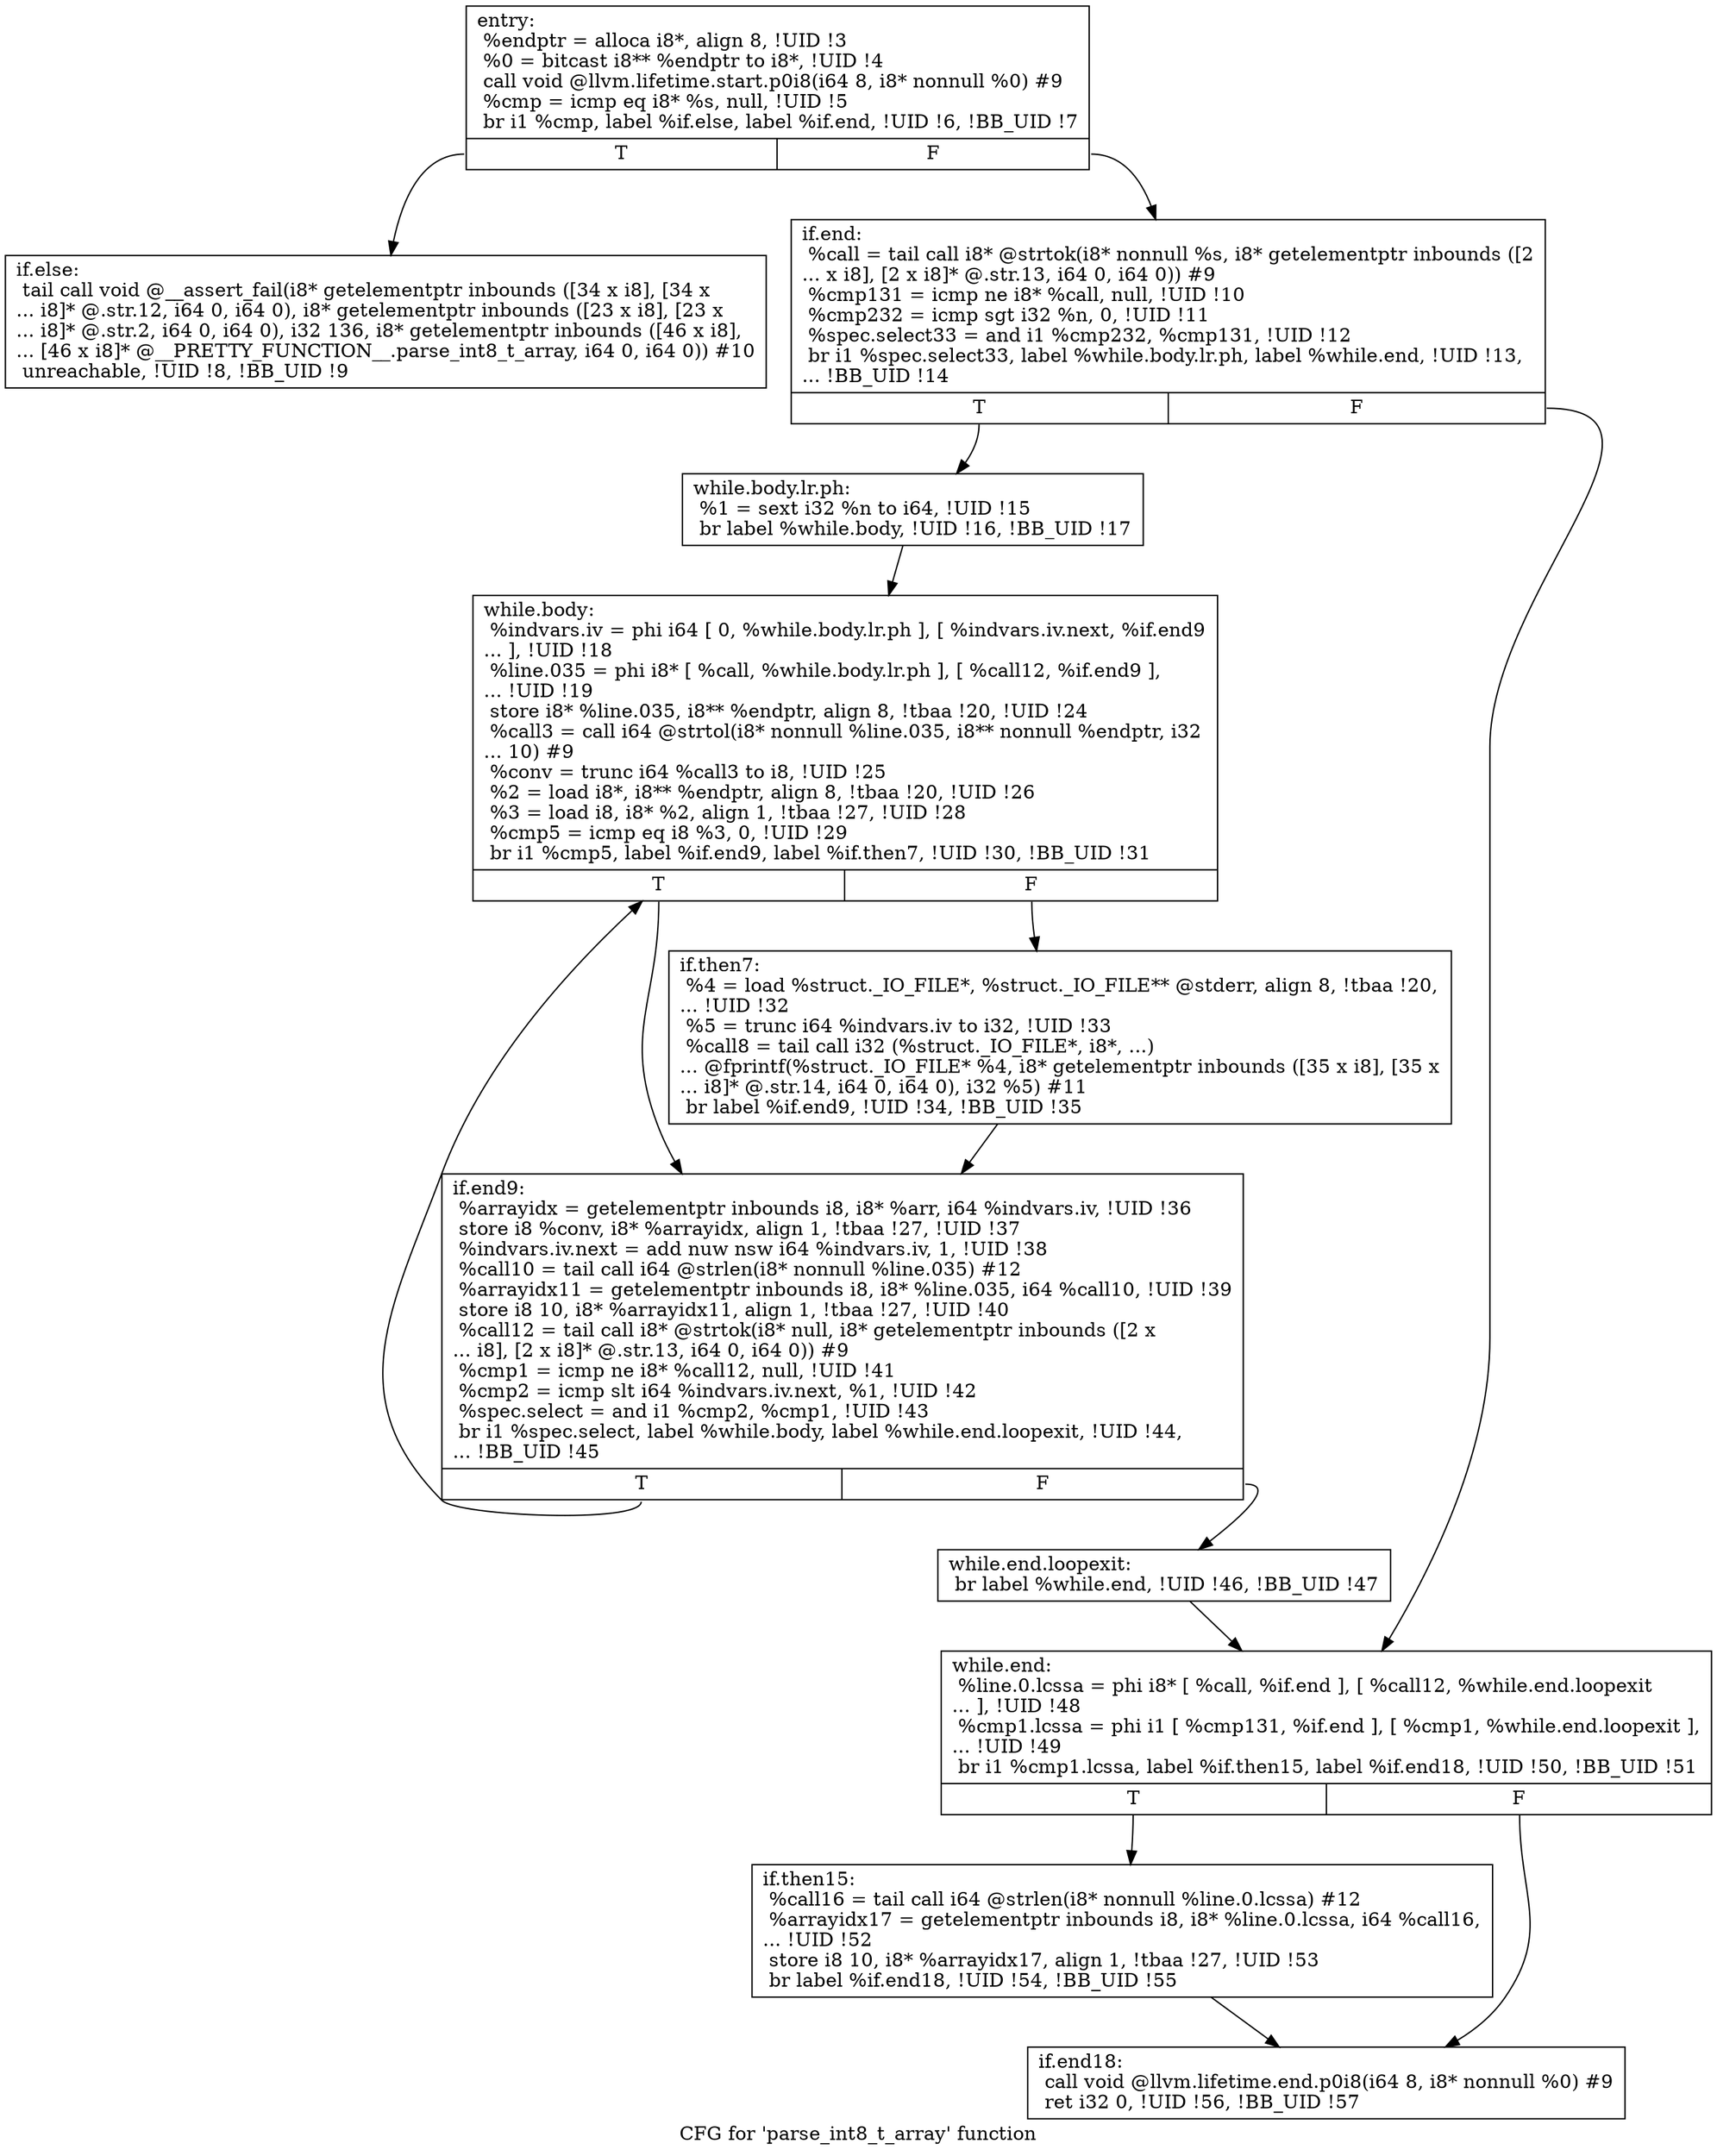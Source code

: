 digraph "CFG for 'parse_int8_t_array' function" {
	label="CFG for 'parse_int8_t_array' function";

	Node0x55f971ca37b0 [shape=record,label="{entry:\l  %endptr = alloca i8*, align 8, !UID !3\l  %0 = bitcast i8** %endptr to i8*, !UID !4\l  call void @llvm.lifetime.start.p0i8(i64 8, i8* nonnull %0) #9\l  %cmp = icmp eq i8* %s, null, !UID !5\l  br i1 %cmp, label %if.else, label %if.end, !UID !6, !BB_UID !7\l|{<s0>T|<s1>F}}"];
	Node0x55f971ca37b0:s0 -> Node0x55f971ca4170;
	Node0x55f971ca37b0:s1 -> Node0x55f971ca41c0;
	Node0x55f971ca4170 [shape=record,label="{if.else:                                          \l  tail call void @__assert_fail(i8* getelementptr inbounds ([34 x i8], [34 x\l... i8]* @.str.12, i64 0, i64 0), i8* getelementptr inbounds ([23 x i8], [23 x\l... i8]* @.str.2, i64 0, i64 0), i32 136, i8* getelementptr inbounds ([46 x i8],\l... [46 x i8]* @__PRETTY_FUNCTION__.parse_int8_t_array, i64 0, i64 0)) #10\l  unreachable, !UID !8, !BB_UID !9\l}"];
	Node0x55f971ca41c0 [shape=record,label="{if.end:                                           \l  %call = tail call i8* @strtok(i8* nonnull %s, i8* getelementptr inbounds ([2\l... x i8], [2 x i8]* @.str.13, i64 0, i64 0)) #9\l  %cmp131 = icmp ne i8* %call, null, !UID !10\l  %cmp232 = icmp sgt i32 %n, 0, !UID !11\l  %spec.select33 = and i1 %cmp232, %cmp131, !UID !12\l  br i1 %spec.select33, label %while.body.lr.ph, label %while.end, !UID !13,\l... !BB_UID !14\l|{<s0>T|<s1>F}}"];
	Node0x55f971ca41c0:s0 -> Node0x55f971ca4210;
	Node0x55f971ca41c0:s1 -> Node0x55f971ca43a0;
	Node0x55f971ca4210 [shape=record,label="{while.body.lr.ph:                                 \l  %1 = sext i32 %n to i64, !UID !15\l  br label %while.body, !UID !16, !BB_UID !17\l}"];
	Node0x55f971ca4210 -> Node0x55f971ca4260;
	Node0x55f971ca4260 [shape=record,label="{while.body:                                       \l  %indvars.iv = phi i64 [ 0, %while.body.lr.ph ], [ %indvars.iv.next, %if.end9\l... ], !UID !18\l  %line.035 = phi i8* [ %call, %while.body.lr.ph ], [ %call12, %if.end9 ],\l... !UID !19\l  store i8* %line.035, i8** %endptr, align 8, !tbaa !20, !UID !24\l  %call3 = call i64 @strtol(i8* nonnull %line.035, i8** nonnull %endptr, i32\l... 10) #9\l  %conv = trunc i64 %call3 to i8, !UID !25\l  %2 = load i8*, i8** %endptr, align 8, !tbaa !20, !UID !26\l  %3 = load i8, i8* %2, align 1, !tbaa !27, !UID !28\l  %cmp5 = icmp eq i8 %3, 0, !UID !29\l  br i1 %cmp5, label %if.end9, label %if.then7, !UID !30, !BB_UID !31\l|{<s0>T|<s1>F}}"];
	Node0x55f971ca4260:s0 -> Node0x55f971ca4300;
	Node0x55f971ca4260:s1 -> Node0x55f971ca42b0;
	Node0x55f971ca42b0 [shape=record,label="{if.then7:                                         \l  %4 = load %struct._IO_FILE*, %struct._IO_FILE** @stderr, align 8, !tbaa !20,\l... !UID !32\l  %5 = trunc i64 %indvars.iv to i32, !UID !33\l  %call8 = tail call i32 (%struct._IO_FILE*, i8*, ...)\l... @fprintf(%struct._IO_FILE* %4, i8* getelementptr inbounds ([35 x i8], [35 x\l... i8]* @.str.14, i64 0, i64 0), i32 %5) #11\l  br label %if.end9, !UID !34, !BB_UID !35\l}"];
	Node0x55f971ca42b0 -> Node0x55f971ca4300;
	Node0x55f971ca4300 [shape=record,label="{if.end9:                                          \l  %arrayidx = getelementptr inbounds i8, i8* %arr, i64 %indvars.iv, !UID !36\l  store i8 %conv, i8* %arrayidx, align 1, !tbaa !27, !UID !37\l  %indvars.iv.next = add nuw nsw i64 %indvars.iv, 1, !UID !38\l  %call10 = tail call i64 @strlen(i8* nonnull %line.035) #12\l  %arrayidx11 = getelementptr inbounds i8, i8* %line.035, i64 %call10, !UID !39\l  store i8 10, i8* %arrayidx11, align 1, !tbaa !27, !UID !40\l  %call12 = tail call i8* @strtok(i8* null, i8* getelementptr inbounds ([2 x\l... i8], [2 x i8]* @.str.13, i64 0, i64 0)) #9\l  %cmp1 = icmp ne i8* %call12, null, !UID !41\l  %cmp2 = icmp slt i64 %indvars.iv.next, %1, !UID !42\l  %spec.select = and i1 %cmp2, %cmp1, !UID !43\l  br i1 %spec.select, label %while.body, label %while.end.loopexit, !UID !44,\l... !BB_UID !45\l|{<s0>T|<s1>F}}"];
	Node0x55f971ca4300:s0 -> Node0x55f971ca4260;
	Node0x55f971ca4300:s1 -> Node0x55f971ca4350;
	Node0x55f971ca4350 [shape=record,label="{while.end.loopexit:                               \l  br label %while.end, !UID !46, !BB_UID !47\l}"];
	Node0x55f971ca4350 -> Node0x55f971ca43a0;
	Node0x55f971ca43a0 [shape=record,label="{while.end:                                        \l  %line.0.lcssa = phi i8* [ %call, %if.end ], [ %call12, %while.end.loopexit\l... ], !UID !48\l  %cmp1.lcssa = phi i1 [ %cmp131, %if.end ], [ %cmp1, %while.end.loopexit ],\l... !UID !49\l  br i1 %cmp1.lcssa, label %if.then15, label %if.end18, !UID !50, !BB_UID !51\l|{<s0>T|<s1>F}}"];
	Node0x55f971ca43a0:s0 -> Node0x55f971ca43f0;
	Node0x55f971ca43a0:s1 -> Node0x55f971ca4440;
	Node0x55f971ca43f0 [shape=record,label="{if.then15:                                        \l  %call16 = tail call i64 @strlen(i8* nonnull %line.0.lcssa) #12\l  %arrayidx17 = getelementptr inbounds i8, i8* %line.0.lcssa, i64 %call16,\l... !UID !52\l  store i8 10, i8* %arrayidx17, align 1, !tbaa !27, !UID !53\l  br label %if.end18, !UID !54, !BB_UID !55\l}"];
	Node0x55f971ca43f0 -> Node0x55f971ca4440;
	Node0x55f971ca4440 [shape=record,label="{if.end18:                                         \l  call void @llvm.lifetime.end.p0i8(i64 8, i8* nonnull %0) #9\l  ret i32 0, !UID !56, !BB_UID !57\l}"];
}
